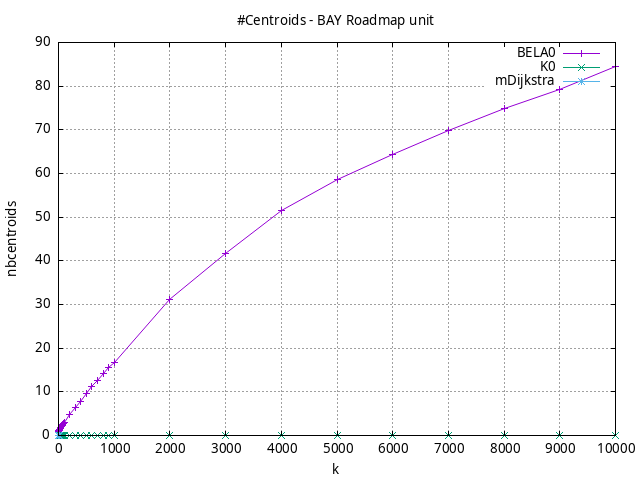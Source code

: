 #!/usr/bin/gnuplot
# -*- coding: utf-8 -*-
#
# results/roadmap/unit/BAY/USA-road-d.BAY.brute-force.nbcentroids.gnuplot
#
# Started on 01/09/2024 14:28:02
# Author: Carlos Linares López
set grid
set xlabel "k"
set ylabel "nbcentroids"

set title "#Centroids - BAY Roadmap unit"

set terminal png enhanced font "Ariel,10"
set output 'USA-road-d.BAY.brute-force.nbcentroids.png'

plot "-" title "BELA0"      with linesp, "-" title "K0"      with linesp, "-" title "mDijkstra"      with linesp

	1 1.0
	2 1.0
	3 1.02
	4 1.02
	5 1.05
	6 1.05
	7 1.08
	8 1.08
	9 1.14
	10 1.14
	20 1.38
	30 1.61
	40 1.83
	50 2.08
	60 2.18
	70 2.38
	80 2.61
	90 2.77
	100 2.97
	200 4.72
	300 6.43
	400 7.79
	500 9.51
	600 11.14
	700 12.57
	800 14.17
	900 15.48
	1000 16.75
	2000 31.15
	3000 41.61
	4000 51.54
	5000 58.67
	6000 64.38
	7000 69.87
	8000 74.98
	9000 79.19
	10000 84.49
end
	1 0.0
	2 0.0
	3 0.0
	4 0.0
	5 0.0
	6 0.0
	7 0.0
	8 0.0
	9 0.0
	10 0.0
	20 0.0
	30 0.0
	40 0.0
	50 0.0
	60 0.0
	70 0.0
	80 0.0
	90 0.0
	100 0.0
	200 0.0
	300 0.0
	400 0.0
	500 0.0
	600 0.0
	700 0.0
	800 0.0
	900 0.0
	1000 0.0
	2000 0.0
	3000 0.0
	4000 0.0
	5000 0.0
	6000 0.0
	7000 0.0
	8000 0.0
	9000 0.0
	10000 0.0
end
	1 0.0
	2 0.0
	3 0.0
	4 0.0
	5 0.0
	6 0.0
	7 0.0
	8 0.0
	9 0.0
	10 0.0
end
